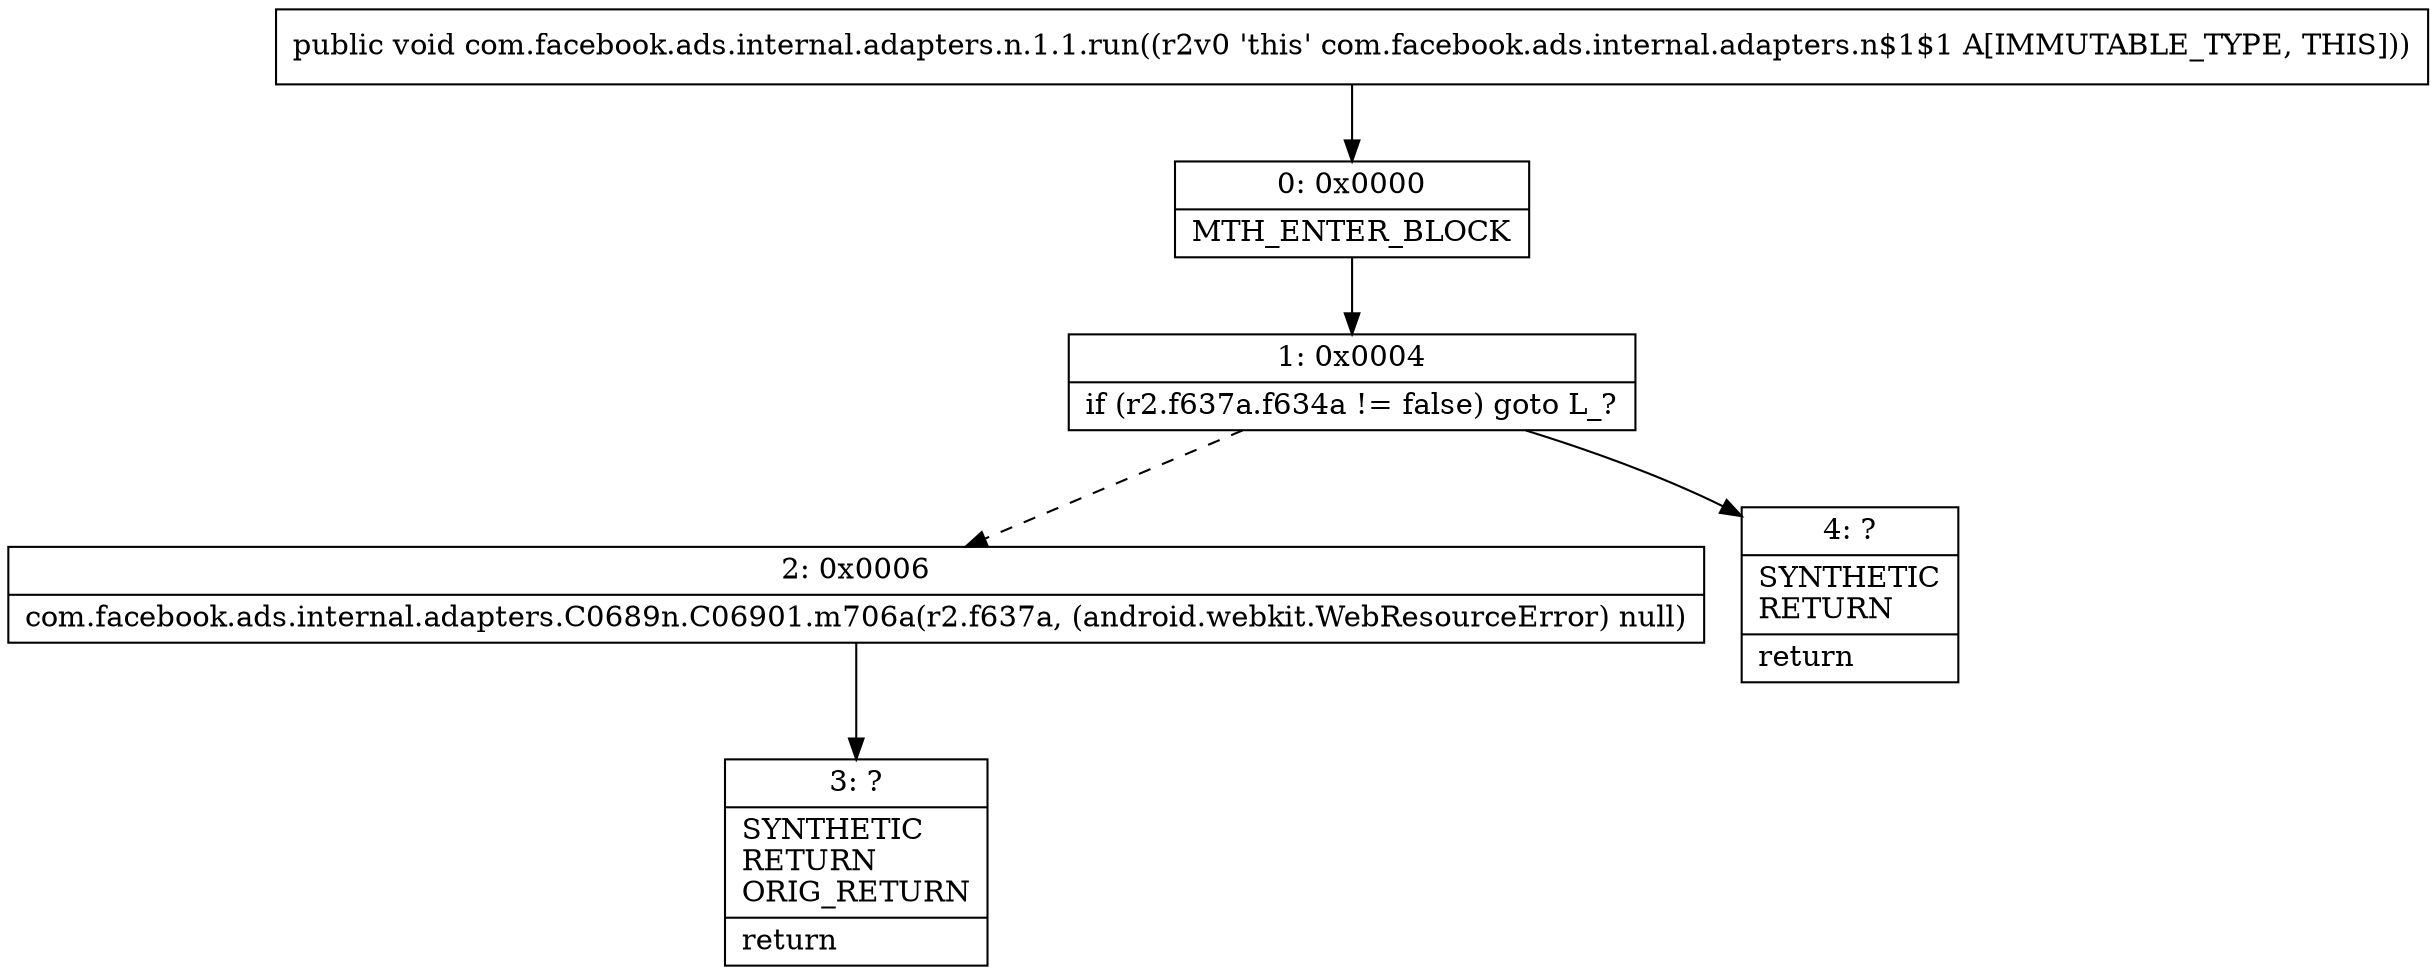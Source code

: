 digraph "CFG forcom.facebook.ads.internal.adapters.n.1.1.run()V" {
Node_0 [shape=record,label="{0\:\ 0x0000|MTH_ENTER_BLOCK\l}"];
Node_1 [shape=record,label="{1\:\ 0x0004|if (r2.f637a.f634a != false) goto L_?\l}"];
Node_2 [shape=record,label="{2\:\ 0x0006|com.facebook.ads.internal.adapters.C0689n.C06901.m706a(r2.f637a, (android.webkit.WebResourceError) null)\l}"];
Node_3 [shape=record,label="{3\:\ ?|SYNTHETIC\lRETURN\lORIG_RETURN\l|return\l}"];
Node_4 [shape=record,label="{4\:\ ?|SYNTHETIC\lRETURN\l|return\l}"];
MethodNode[shape=record,label="{public void com.facebook.ads.internal.adapters.n.1.1.run((r2v0 'this' com.facebook.ads.internal.adapters.n$1$1 A[IMMUTABLE_TYPE, THIS])) }"];
MethodNode -> Node_0;
Node_0 -> Node_1;
Node_1 -> Node_2[style=dashed];
Node_1 -> Node_4;
Node_2 -> Node_3;
}

